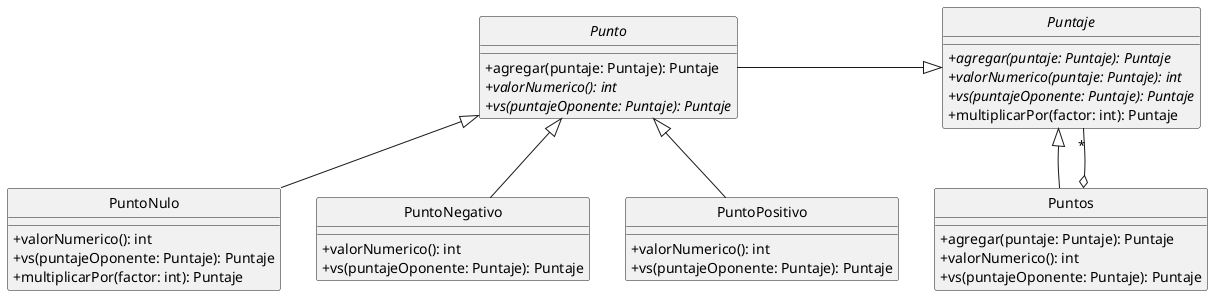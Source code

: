 @startuml
hide circle
skinparam classAttributeIconSize 0

'Clases
abstract Puntaje{
    +{abstract}agregar(puntaje: Puntaje): Puntaje
    +{abstract}valorNumerico(puntaje: Puntaje): int
    +{abstract}vs(puntajeOponente: Puntaje): Puntaje
    +multiplicarPor(factor: int): Puntaje
}

Class Puntos{
    +agregar(puntaje: Puntaje): Puntaje
    +valorNumerico(): int
    +vs(puntajeOponente: Puntaje): Puntaje
}

Abstract Class Punto{
    +agregar(puntaje: Puntaje): Puntaje
    +{abstract}valorNumerico(): int
    +{abstract}vs(puntajeOponente: Puntaje): Puntaje
}

Class PuntoNulo{
    +valorNumerico(): int
    +vs(puntajeOponente: Puntaje): Puntaje
    +multiplicarPor(factor: int): Puntaje
}

Class PuntoNegativo{
    +valorNumerico(): int
    +vs(puntajeOponente: Puntaje): Puntaje
}

Class PuntoPositivo{
    +valorNumerico(): int
    +vs(puntajeOponente: Puntaje): Puntaje
}

'Relaciones
PuntoNegativo -up-|> Punto
PuntoNulo -up-|> Punto
PuntoPositivo -up-|> Punto
Puntos -up-|> Puntaje
Puntos o-up- "*" Puntaje
Punto -right-|> Puntaje
@enduml